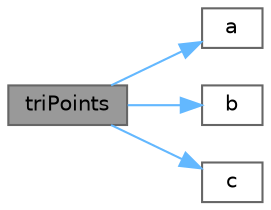 digraph "triPoints"
{
 // LATEX_PDF_SIZE
  bgcolor="transparent";
  edge [fontname=Helvetica,fontsize=10,labelfontname=Helvetica,labelfontsize=10];
  node [fontname=Helvetica,fontsize=10,shape=box,height=0.2,width=0.4];
  rankdir="LR";
  Node1 [id="Node000001",label="triPoints",height=0.2,width=0.4,color="gray40", fillcolor="grey60", style="filled", fontcolor="black",tooltip=" "];
  Node1 -> Node2 [id="edge1_Node000001_Node000002",color="steelblue1",style="solid",tooltip=" "];
  Node2 [id="Node000002",label="a",height=0.2,width=0.4,color="grey40", fillcolor="white", style="filled",URL="$classFoam_1_1triPoints.html#ac2f1a3d09b20e3d20760cf66705b9c61",tooltip=" "];
  Node1 -> Node3 [id="edge2_Node000001_Node000003",color="steelblue1",style="solid",tooltip=" "];
  Node3 [id="Node000003",label="b",height=0.2,width=0.4,color="grey40", fillcolor="white", style="filled",URL="$classFoam_1_1triPoints.html#a4f50b88ed63708ca660bac7352f59501",tooltip=" "];
  Node1 -> Node4 [id="edge3_Node000001_Node000004",color="steelblue1",style="solid",tooltip=" "];
  Node4 [id="Node000004",label="c",height=0.2,width=0.4,color="grey40", fillcolor="white", style="filled",URL="$classFoam_1_1triPoints.html#a2f6fbdea88039b4689c34ae003c6856f",tooltip=" "];
}
